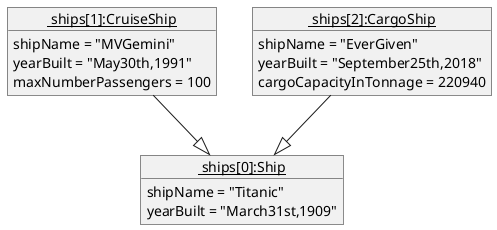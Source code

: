 @startuml
object "<u> ships[0]:Ship</u>" as 0 {
shipName = "Titanic"
yearBuilt = "March31st,1909"
}

object "<u> ships[1]:CruiseShip</u>" as 1{
shipName = "MVGemini"
yearBuilt = "May30th,1991"
maxNumberPassengers = 100
}

object "<u> ships[2]:CargoShip</u>" as 2 {
shipName = "EverGiven"
yearBuilt = "September25th,2018"
cargoCapacityInTonnage = 220940
}


1 --|> 0
2 --|> 0

@enduml